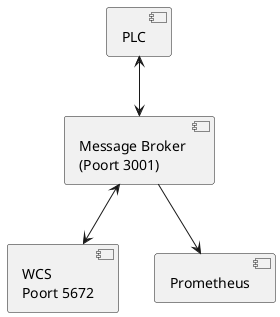@startuml activemq
 
component "Message Broker \n(Poort 3001)" as Broker  
component "PLC" as PLC
component "WCS \nPoort 5672" as WCS
component "Prometheus" as Metrics

PLC <--> Broker  
Broker <--> WCS  
Broker --> Metrics 

@enduml
